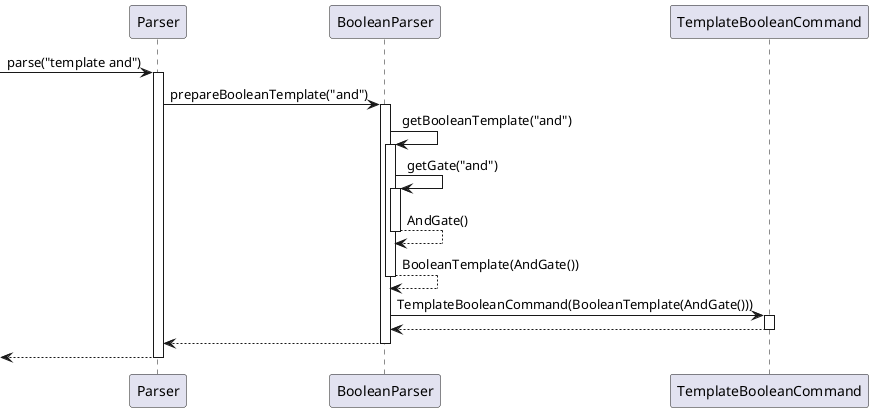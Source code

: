 @startuml
[->Parser: parse("template and")

activate Parser

Parser-> BooleanParser: prepareBooleanTemplate("and")

activate BooleanParser

BooleanParser -> BooleanParser: getBooleanTemplate("and")

activate BooleanParser

BooleanParser -> BooleanParser: getGate("and")

activate BooleanParser

BooleanParser --> BooleanParser: AndGate()

deactivate BooleanParser

BooleanParser --> BooleanParser: BooleanTemplate(AndGate())

deactivate BooleanParser

BooleanParser -> TemplateBooleanCommand: TemplateBooleanCommand(BooleanTemplate(AndGate()))

activate TemplateBooleanCommand

TemplateBooleanCommand --> BooleanParser
deactivate TemplateBooleanCommand 

BooleanParser --> Parser
deactivate BooleanParser

[<-- Parser
deactivate Parser

@enduml
